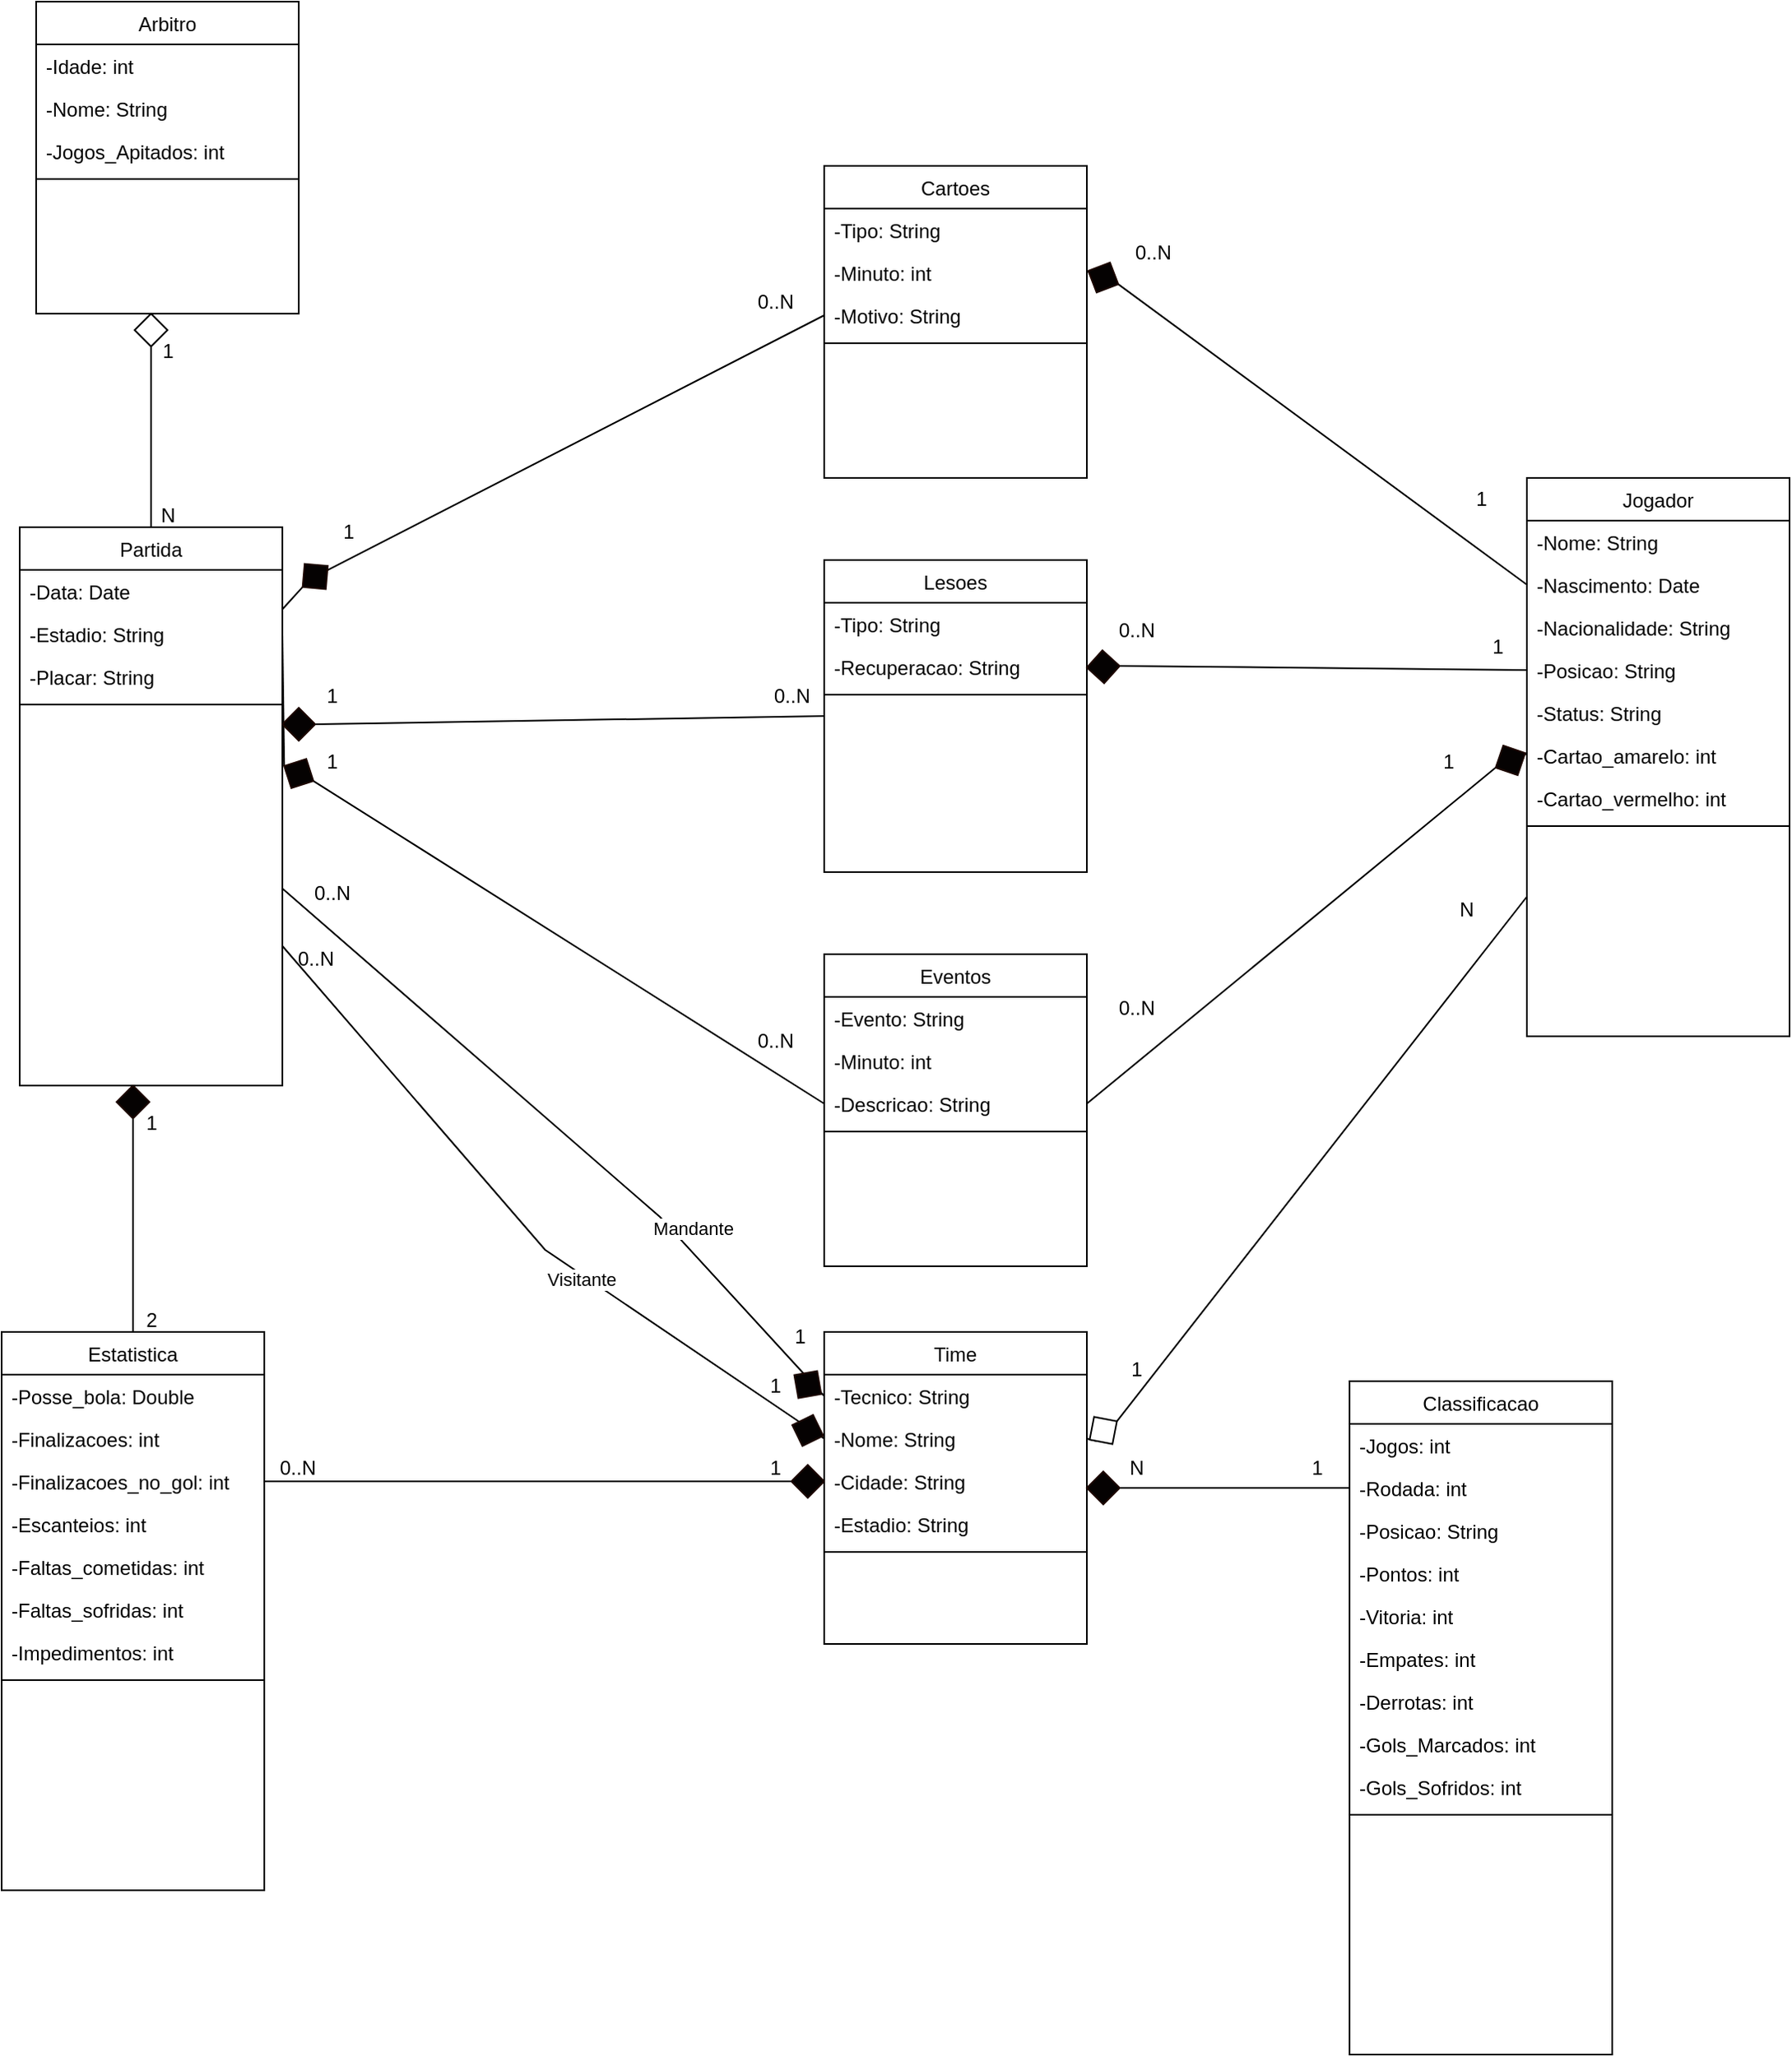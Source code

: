 <mxfile version="24.8.3">
  <diagram id="C5RBs43oDa-KdzZeNtuy" name="Page-1">
    <mxGraphModel dx="1927" dy="555" grid="1" gridSize="10" guides="1" tooltips="1" connect="1" arrows="1" fold="1" page="1" pageScale="1" pageWidth="827" pageHeight="1169" math="0" shadow="0">
      <root>
        <mxCell id="WIyWlLk6GJQsqaUBKTNV-0" />
        <mxCell id="WIyWlLk6GJQsqaUBKTNV-1" parent="WIyWlLk6GJQsqaUBKTNV-0" />
        <mxCell id="zkfFHV4jXpPFQw0GAbJ--17" value="Jogador" style="swimlane;fontStyle=0;align=center;verticalAlign=top;childLayout=stackLayout;horizontal=1;startSize=26;horizontalStack=0;resizeParent=1;resizeLast=0;collapsible=1;marginBottom=0;rounded=0;shadow=0;strokeWidth=1;" parent="WIyWlLk6GJQsqaUBKTNV-1" vertex="1">
          <mxGeometry x="508" y="390" width="160" height="340" as="geometry">
            <mxRectangle x="550" y="140" width="160" height="26" as="alternateBounds" />
          </mxGeometry>
        </mxCell>
        <mxCell id="zkfFHV4jXpPFQw0GAbJ--18" value="-Nome: String" style="text;align=left;verticalAlign=top;spacingLeft=4;spacingRight=4;overflow=hidden;rotatable=0;points=[[0,0.5],[1,0.5]];portConstraint=eastwest;" parent="zkfFHV4jXpPFQw0GAbJ--17" vertex="1">
          <mxGeometry y="26" width="160" height="26" as="geometry" />
        </mxCell>
        <mxCell id="zkfFHV4jXpPFQw0GAbJ--19" value="-Nascimento: Date" style="text;align=left;verticalAlign=top;spacingLeft=4;spacingRight=4;overflow=hidden;rotatable=0;points=[[0,0.5],[1,0.5]];portConstraint=eastwest;rounded=0;shadow=0;html=0;" parent="zkfFHV4jXpPFQw0GAbJ--17" vertex="1">
          <mxGeometry y="52" width="160" height="26" as="geometry" />
        </mxCell>
        <mxCell id="zkfFHV4jXpPFQw0GAbJ--21" value="-Nacionalidade: String" style="text;align=left;verticalAlign=top;spacingLeft=4;spacingRight=4;overflow=hidden;rotatable=0;points=[[0,0.5],[1,0.5]];portConstraint=eastwest;rounded=0;shadow=0;html=0;" parent="zkfFHV4jXpPFQw0GAbJ--17" vertex="1">
          <mxGeometry y="78" width="160" height="26" as="geometry" />
        </mxCell>
        <mxCell id="zkfFHV4jXpPFQw0GAbJ--22" value="-Posicao: String" style="text;align=left;verticalAlign=top;spacingLeft=4;spacingRight=4;overflow=hidden;rotatable=0;points=[[0,0.5],[1,0.5]];portConstraint=eastwest;rounded=0;shadow=0;html=0;" parent="zkfFHV4jXpPFQw0GAbJ--17" vertex="1">
          <mxGeometry y="104" width="160" height="26" as="geometry" />
        </mxCell>
        <mxCell id="yAt3zbuzI6kQ47jg97IT-20" value="-Status: String" style="text;align=left;verticalAlign=top;spacingLeft=4;spacingRight=4;overflow=hidden;rotatable=0;points=[[0,0.5],[1,0.5]];portConstraint=eastwest;rounded=0;shadow=0;html=0;" vertex="1" parent="zkfFHV4jXpPFQw0GAbJ--17">
          <mxGeometry y="130" width="160" height="26" as="geometry" />
        </mxCell>
        <mxCell id="yAt3zbuzI6kQ47jg97IT-21" value="-Cartao_amarelo: int" style="text;align=left;verticalAlign=top;spacingLeft=4;spacingRight=4;overflow=hidden;rotatable=0;points=[[0,0.5],[1,0.5]];portConstraint=eastwest;rounded=0;shadow=0;html=0;" vertex="1" parent="zkfFHV4jXpPFQw0GAbJ--17">
          <mxGeometry y="156" width="160" height="26" as="geometry" />
        </mxCell>
        <mxCell id="yAt3zbuzI6kQ47jg97IT-22" value="-Cartao_vermelho: int" style="text;align=left;verticalAlign=top;spacingLeft=4;spacingRight=4;overflow=hidden;rotatable=0;points=[[0,0.5],[1,0.5]];portConstraint=eastwest;rounded=0;shadow=0;html=0;" vertex="1" parent="zkfFHV4jXpPFQw0GAbJ--17">
          <mxGeometry y="182" width="160" height="26" as="geometry" />
        </mxCell>
        <mxCell id="zkfFHV4jXpPFQw0GAbJ--23" value="" style="line;html=1;strokeWidth=1;align=left;verticalAlign=middle;spacingTop=-1;spacingLeft=3;spacingRight=3;rotatable=0;labelPosition=right;points=[];portConstraint=eastwest;" parent="zkfFHV4jXpPFQw0GAbJ--17" vertex="1">
          <mxGeometry y="208" width="160" height="8" as="geometry" />
        </mxCell>
        <mxCell id="yAt3zbuzI6kQ47jg97IT-9" value="Time" style="swimlane;fontStyle=0;align=center;verticalAlign=top;childLayout=stackLayout;horizontal=1;startSize=26;horizontalStack=0;resizeParent=1;resizeLast=0;collapsible=1;marginBottom=0;rounded=0;shadow=0;strokeWidth=1;" vertex="1" parent="WIyWlLk6GJQsqaUBKTNV-1">
          <mxGeometry x="80" y="910" width="160" height="190" as="geometry">
            <mxRectangle x="550" y="140" width="160" height="26" as="alternateBounds" />
          </mxGeometry>
        </mxCell>
        <mxCell id="yAt3zbuzI6kQ47jg97IT-10" value="-Tecnico: String" style="text;align=left;verticalAlign=top;spacingLeft=4;spacingRight=4;overflow=hidden;rotatable=0;points=[[0,0.5],[1,0.5]];portConstraint=eastwest;" vertex="1" parent="yAt3zbuzI6kQ47jg97IT-9">
          <mxGeometry y="26" width="160" height="26" as="geometry" />
        </mxCell>
        <mxCell id="yAt3zbuzI6kQ47jg97IT-19" value="-Nome: String" style="text;align=left;verticalAlign=top;spacingLeft=4;spacingRight=4;overflow=hidden;rotatable=0;points=[[0,0.5],[1,0.5]];portConstraint=eastwest;rounded=0;shadow=0;html=0;" vertex="1" parent="yAt3zbuzI6kQ47jg97IT-9">
          <mxGeometry y="52" width="160" height="26" as="geometry" />
        </mxCell>
        <mxCell id="yAt3zbuzI6kQ47jg97IT-12" value="-Cidade: String" style="text;align=left;verticalAlign=top;spacingLeft=4;spacingRight=4;overflow=hidden;rotatable=0;points=[[0,0.5],[1,0.5]];portConstraint=eastwest;rounded=0;shadow=0;html=0;" vertex="1" parent="yAt3zbuzI6kQ47jg97IT-9">
          <mxGeometry y="78" width="160" height="26" as="geometry" />
        </mxCell>
        <mxCell id="yAt3zbuzI6kQ47jg97IT-13" value="-Estadio: String" style="text;align=left;verticalAlign=top;spacingLeft=4;spacingRight=4;overflow=hidden;rotatable=0;points=[[0,0.5],[1,0.5]];portConstraint=eastwest;rounded=0;shadow=0;html=0;" vertex="1" parent="yAt3zbuzI6kQ47jg97IT-9">
          <mxGeometry y="104" width="160" height="26" as="geometry" />
        </mxCell>
        <mxCell id="yAt3zbuzI6kQ47jg97IT-15" value="" style="line;html=1;strokeWidth=1;align=left;verticalAlign=middle;spacingTop=-1;spacingLeft=3;spacingRight=3;rotatable=0;labelPosition=right;points=[];portConstraint=eastwest;" vertex="1" parent="yAt3zbuzI6kQ47jg97IT-9">
          <mxGeometry y="130" width="160" height="8" as="geometry" />
        </mxCell>
        <mxCell id="yAt3zbuzI6kQ47jg97IT-23" value="Arbitro" style="swimlane;fontStyle=0;align=center;verticalAlign=top;childLayout=stackLayout;horizontal=1;startSize=26;horizontalStack=0;resizeParent=1;resizeLast=0;collapsible=1;marginBottom=0;rounded=0;shadow=0;strokeWidth=1;" vertex="1" parent="WIyWlLk6GJQsqaUBKTNV-1">
          <mxGeometry x="-400" y="100" width="160" height="190" as="geometry">
            <mxRectangle x="550" y="140" width="160" height="26" as="alternateBounds" />
          </mxGeometry>
        </mxCell>
        <mxCell id="yAt3zbuzI6kQ47jg97IT-24" value="-Idade: int" style="text;align=left;verticalAlign=top;spacingLeft=4;spacingRight=4;overflow=hidden;rotatable=0;points=[[0,0.5],[1,0.5]];portConstraint=eastwest;" vertex="1" parent="yAt3zbuzI6kQ47jg97IT-23">
          <mxGeometry y="26" width="160" height="26" as="geometry" />
        </mxCell>
        <mxCell id="yAt3zbuzI6kQ47jg97IT-25" value="-Nome: String" style="text;align=left;verticalAlign=top;spacingLeft=4;spacingRight=4;overflow=hidden;rotatable=0;points=[[0,0.5],[1,0.5]];portConstraint=eastwest;rounded=0;shadow=0;html=0;" vertex="1" parent="yAt3zbuzI6kQ47jg97IT-23">
          <mxGeometry y="52" width="160" height="26" as="geometry" />
        </mxCell>
        <mxCell id="yAt3zbuzI6kQ47jg97IT-26" value="-Jogos_Apitados: int" style="text;align=left;verticalAlign=top;spacingLeft=4;spacingRight=4;overflow=hidden;rotatable=0;points=[[0,0.5],[1,0.5]];portConstraint=eastwest;rounded=0;shadow=0;html=0;" vertex="1" parent="yAt3zbuzI6kQ47jg97IT-23">
          <mxGeometry y="78" width="160" height="26" as="geometry" />
        </mxCell>
        <mxCell id="yAt3zbuzI6kQ47jg97IT-29" value="" style="line;html=1;strokeWidth=1;align=left;verticalAlign=middle;spacingTop=-1;spacingLeft=3;spacingRight=3;rotatable=0;labelPosition=right;points=[];portConstraint=eastwest;" vertex="1" parent="yAt3zbuzI6kQ47jg97IT-23">
          <mxGeometry y="104" width="160" height="8" as="geometry" />
        </mxCell>
        <mxCell id="yAt3zbuzI6kQ47jg97IT-30" value="Lesoes" style="swimlane;fontStyle=0;align=center;verticalAlign=top;childLayout=stackLayout;horizontal=1;startSize=26;horizontalStack=0;resizeParent=1;resizeLast=0;collapsible=1;marginBottom=0;rounded=0;shadow=0;strokeWidth=1;" vertex="1" parent="WIyWlLk6GJQsqaUBKTNV-1">
          <mxGeometry x="80" y="440" width="160" height="190" as="geometry">
            <mxRectangle x="550" y="140" width="160" height="26" as="alternateBounds" />
          </mxGeometry>
        </mxCell>
        <mxCell id="yAt3zbuzI6kQ47jg97IT-32" value="-Tipo: String" style="text;align=left;verticalAlign=top;spacingLeft=4;spacingRight=4;overflow=hidden;rotatable=0;points=[[0,0.5],[1,0.5]];portConstraint=eastwest;rounded=0;shadow=0;html=0;" vertex="1" parent="yAt3zbuzI6kQ47jg97IT-30">
          <mxGeometry y="26" width="160" height="26" as="geometry" />
        </mxCell>
        <mxCell id="yAt3zbuzI6kQ47jg97IT-33" value="-Recuperacao: String" style="text;align=left;verticalAlign=top;spacingLeft=4;spacingRight=4;overflow=hidden;rotatable=0;points=[[0,0.5],[1,0.5]];portConstraint=eastwest;rounded=0;shadow=0;html=0;" vertex="1" parent="yAt3zbuzI6kQ47jg97IT-30">
          <mxGeometry y="52" width="160" height="26" as="geometry" />
        </mxCell>
        <mxCell id="yAt3zbuzI6kQ47jg97IT-36" value="" style="line;html=1;strokeWidth=1;align=left;verticalAlign=middle;spacingTop=-1;spacingLeft=3;spacingRight=3;rotatable=0;labelPosition=right;points=[];portConstraint=eastwest;" vertex="1" parent="yAt3zbuzI6kQ47jg97IT-30">
          <mxGeometry y="78" width="160" height="8" as="geometry" />
        </mxCell>
        <mxCell id="yAt3zbuzI6kQ47jg97IT-43" value="Cartoes" style="swimlane;fontStyle=0;align=center;verticalAlign=top;childLayout=stackLayout;horizontal=1;startSize=26;horizontalStack=0;resizeParent=1;resizeLast=0;collapsible=1;marginBottom=0;rounded=0;shadow=0;strokeWidth=1;" vertex="1" parent="WIyWlLk6GJQsqaUBKTNV-1">
          <mxGeometry x="80" y="200" width="160" height="190" as="geometry">
            <mxRectangle x="550" y="140" width="160" height="26" as="alternateBounds" />
          </mxGeometry>
        </mxCell>
        <mxCell id="yAt3zbuzI6kQ47jg97IT-46" value="-Tipo: String" style="text;align=left;verticalAlign=top;spacingLeft=4;spacingRight=4;overflow=hidden;rotatable=0;points=[[0,0.5],[1,0.5]];portConstraint=eastwest;rounded=0;shadow=0;html=0;" vertex="1" parent="yAt3zbuzI6kQ47jg97IT-43">
          <mxGeometry y="26" width="160" height="26" as="geometry" />
        </mxCell>
        <mxCell id="yAt3zbuzI6kQ47jg97IT-47" value="-Minuto: int" style="text;align=left;verticalAlign=top;spacingLeft=4;spacingRight=4;overflow=hidden;rotatable=0;points=[[0,0.5],[1,0.5]];portConstraint=eastwest;rounded=0;shadow=0;html=0;" vertex="1" parent="yAt3zbuzI6kQ47jg97IT-43">
          <mxGeometry y="52" width="160" height="26" as="geometry" />
        </mxCell>
        <mxCell id="yAt3zbuzI6kQ47jg97IT-48" value="-Motivo: String" style="text;align=left;verticalAlign=top;spacingLeft=4;spacingRight=4;overflow=hidden;rotatable=0;points=[[0,0.5],[1,0.5]];portConstraint=eastwest;rounded=0;shadow=0;html=0;" vertex="1" parent="yAt3zbuzI6kQ47jg97IT-43">
          <mxGeometry y="78" width="160" height="26" as="geometry" />
        </mxCell>
        <mxCell id="yAt3zbuzI6kQ47jg97IT-49" value="" style="line;html=1;strokeWidth=1;align=left;verticalAlign=middle;spacingTop=-1;spacingLeft=3;spacingRight=3;rotatable=0;labelPosition=right;points=[];portConstraint=eastwest;" vertex="1" parent="yAt3zbuzI6kQ47jg97IT-43">
          <mxGeometry y="104" width="160" height="8" as="geometry" />
        </mxCell>
        <mxCell id="yAt3zbuzI6kQ47jg97IT-70" value="Estatistica" style="swimlane;fontStyle=0;align=center;verticalAlign=top;childLayout=stackLayout;horizontal=1;startSize=26;horizontalStack=0;resizeParent=1;resizeLast=0;collapsible=1;marginBottom=0;rounded=0;shadow=0;strokeWidth=1;" vertex="1" parent="WIyWlLk6GJQsqaUBKTNV-1">
          <mxGeometry x="-421" y="910" width="160" height="340" as="geometry">
            <mxRectangle x="550" y="140" width="160" height="26" as="alternateBounds" />
          </mxGeometry>
        </mxCell>
        <mxCell id="yAt3zbuzI6kQ47jg97IT-73" value="-Posse_bola: Double" style="text;align=left;verticalAlign=top;spacingLeft=4;spacingRight=4;overflow=hidden;rotatable=0;points=[[0,0.5],[1,0.5]];portConstraint=eastwest;rounded=0;shadow=0;html=0;" vertex="1" parent="yAt3zbuzI6kQ47jg97IT-70">
          <mxGeometry y="26" width="160" height="26" as="geometry" />
        </mxCell>
        <mxCell id="yAt3zbuzI6kQ47jg97IT-74" value="-Finalizacoes: int" style="text;align=left;verticalAlign=top;spacingLeft=4;spacingRight=4;overflow=hidden;rotatable=0;points=[[0,0.5],[1,0.5]];portConstraint=eastwest;rounded=0;shadow=0;html=0;" vertex="1" parent="yAt3zbuzI6kQ47jg97IT-70">
          <mxGeometry y="52" width="160" height="26" as="geometry" />
        </mxCell>
        <mxCell id="yAt3zbuzI6kQ47jg97IT-75" value="-Finalizacoes_no_gol: int" style="text;align=left;verticalAlign=top;spacingLeft=4;spacingRight=4;overflow=hidden;rotatable=0;points=[[0,0.5],[1,0.5]];portConstraint=eastwest;rounded=0;shadow=0;html=0;" vertex="1" parent="yAt3zbuzI6kQ47jg97IT-70">
          <mxGeometry y="78" width="160" height="26" as="geometry" />
        </mxCell>
        <mxCell id="yAt3zbuzI6kQ47jg97IT-76" value="-Escanteios: int" style="text;align=left;verticalAlign=top;spacingLeft=4;spacingRight=4;overflow=hidden;rotatable=0;points=[[0,0.5],[1,0.5]];portConstraint=eastwest;rounded=0;shadow=0;html=0;" vertex="1" parent="yAt3zbuzI6kQ47jg97IT-70">
          <mxGeometry y="104" width="160" height="26" as="geometry" />
        </mxCell>
        <mxCell id="yAt3zbuzI6kQ47jg97IT-77" value="-Faltas_cometidas: int" style="text;align=left;verticalAlign=top;spacingLeft=4;spacingRight=4;overflow=hidden;rotatable=0;points=[[0,0.5],[1,0.5]];portConstraint=eastwest;rounded=0;shadow=0;html=0;" vertex="1" parent="yAt3zbuzI6kQ47jg97IT-70">
          <mxGeometry y="130" width="160" height="26" as="geometry" />
        </mxCell>
        <mxCell id="yAt3zbuzI6kQ47jg97IT-78" value="-Faltas_sofridas: int" style="text;align=left;verticalAlign=top;spacingLeft=4;spacingRight=4;overflow=hidden;rotatable=0;points=[[0,0.5],[1,0.5]];portConstraint=eastwest;rounded=0;shadow=0;html=0;" vertex="1" parent="yAt3zbuzI6kQ47jg97IT-70">
          <mxGeometry y="156" width="160" height="26" as="geometry" />
        </mxCell>
        <mxCell id="yAt3zbuzI6kQ47jg97IT-80" value="-Impedimentos: int" style="text;align=left;verticalAlign=top;spacingLeft=4;spacingRight=4;overflow=hidden;rotatable=0;points=[[0,0.5],[1,0.5]];portConstraint=eastwest;rounded=0;shadow=0;html=0;" vertex="1" parent="yAt3zbuzI6kQ47jg97IT-70">
          <mxGeometry y="182" width="160" height="26" as="geometry" />
        </mxCell>
        <mxCell id="yAt3zbuzI6kQ47jg97IT-79" value="" style="line;html=1;strokeWidth=1;align=left;verticalAlign=middle;spacingTop=-1;spacingLeft=3;spacingRight=3;rotatable=0;labelPosition=right;points=[];portConstraint=eastwest;" vertex="1" parent="yAt3zbuzI6kQ47jg97IT-70">
          <mxGeometry y="208" width="160" height="8" as="geometry" />
        </mxCell>
        <mxCell id="yAt3zbuzI6kQ47jg97IT-81" value="Eventos" style="swimlane;fontStyle=0;align=center;verticalAlign=top;childLayout=stackLayout;horizontal=1;startSize=26;horizontalStack=0;resizeParent=1;resizeLast=0;collapsible=1;marginBottom=0;rounded=0;shadow=0;strokeWidth=1;" vertex="1" parent="WIyWlLk6GJQsqaUBKTNV-1">
          <mxGeometry x="80" y="680" width="160" height="190" as="geometry">
            <mxRectangle x="550" y="140" width="160" height="26" as="alternateBounds" />
          </mxGeometry>
        </mxCell>
        <mxCell id="yAt3zbuzI6kQ47jg97IT-84" value="-Evento: String" style="text;align=left;verticalAlign=top;spacingLeft=4;spacingRight=4;overflow=hidden;rotatable=0;points=[[0,0.5],[1,0.5]];portConstraint=eastwest;rounded=0;shadow=0;html=0;" vertex="1" parent="yAt3zbuzI6kQ47jg97IT-81">
          <mxGeometry y="26" width="160" height="26" as="geometry" />
        </mxCell>
        <mxCell id="yAt3zbuzI6kQ47jg97IT-85" value="-Minuto: int" style="text;align=left;verticalAlign=top;spacingLeft=4;spacingRight=4;overflow=hidden;rotatable=0;points=[[0,0.5],[1,0.5]];portConstraint=eastwest;rounded=0;shadow=0;html=0;" vertex="1" parent="yAt3zbuzI6kQ47jg97IT-81">
          <mxGeometry y="52" width="160" height="26" as="geometry" />
        </mxCell>
        <mxCell id="yAt3zbuzI6kQ47jg97IT-86" value="-Descricao: String" style="text;align=left;verticalAlign=top;spacingLeft=4;spacingRight=4;overflow=hidden;rotatable=0;points=[[0,0.5],[1,0.5]];portConstraint=eastwest;rounded=0;shadow=0;html=0;" vertex="1" parent="yAt3zbuzI6kQ47jg97IT-81">
          <mxGeometry y="78" width="160" height="26" as="geometry" />
        </mxCell>
        <mxCell id="yAt3zbuzI6kQ47jg97IT-87" value="" style="line;html=1;strokeWidth=1;align=left;verticalAlign=middle;spacingTop=-1;spacingLeft=3;spacingRight=3;rotatable=0;labelPosition=right;points=[];portConstraint=eastwest;" vertex="1" parent="yAt3zbuzI6kQ47jg97IT-81">
          <mxGeometry y="104" width="160" height="8" as="geometry" />
        </mxCell>
        <mxCell id="yAt3zbuzI6kQ47jg97IT-98" value="Partida" style="swimlane;fontStyle=0;align=center;verticalAlign=top;childLayout=stackLayout;horizontal=1;startSize=26;horizontalStack=0;resizeParent=1;resizeLast=0;collapsible=1;marginBottom=0;rounded=0;shadow=0;strokeWidth=1;" vertex="1" parent="WIyWlLk6GJQsqaUBKTNV-1">
          <mxGeometry x="-410" y="420" width="160" height="340" as="geometry">
            <mxRectangle x="550" y="140" width="160" height="26" as="alternateBounds" />
          </mxGeometry>
        </mxCell>
        <mxCell id="yAt3zbuzI6kQ47jg97IT-101" value="-Data: Date" style="text;align=left;verticalAlign=top;spacingLeft=4;spacingRight=4;overflow=hidden;rotatable=0;points=[[0,0.5],[1,0.5]];portConstraint=eastwest;rounded=0;shadow=0;html=0;" vertex="1" parent="yAt3zbuzI6kQ47jg97IT-98">
          <mxGeometry y="26" width="160" height="26" as="geometry" />
        </mxCell>
        <mxCell id="yAt3zbuzI6kQ47jg97IT-102" value="-Estadio: String" style="text;align=left;verticalAlign=top;spacingLeft=4;spacingRight=4;overflow=hidden;rotatable=0;points=[[0,0.5],[1,0.5]];portConstraint=eastwest;rounded=0;shadow=0;html=0;" vertex="1" parent="yAt3zbuzI6kQ47jg97IT-98">
          <mxGeometry y="52" width="160" height="26" as="geometry" />
        </mxCell>
        <mxCell id="yAt3zbuzI6kQ47jg97IT-103" value="-Placar: String" style="text;align=left;verticalAlign=top;spacingLeft=4;spacingRight=4;overflow=hidden;rotatable=0;points=[[0,0.5],[1,0.5]];portConstraint=eastwest;rounded=0;shadow=0;html=0;" vertex="1" parent="yAt3zbuzI6kQ47jg97IT-98">
          <mxGeometry y="78" width="160" height="26" as="geometry" />
        </mxCell>
        <mxCell id="yAt3zbuzI6kQ47jg97IT-107" value="" style="line;html=1;strokeWidth=1;align=left;verticalAlign=middle;spacingTop=-1;spacingLeft=3;spacingRight=3;rotatable=0;labelPosition=right;points=[];portConstraint=eastwest;" vertex="1" parent="yAt3zbuzI6kQ47jg97IT-98">
          <mxGeometry y="104" width="160" height="8" as="geometry" />
        </mxCell>
        <mxCell id="yAt3zbuzI6kQ47jg97IT-108" value="Classificacao" style="swimlane;fontStyle=0;align=center;verticalAlign=top;childLayout=stackLayout;horizontal=1;startSize=26;horizontalStack=0;resizeParent=1;resizeLast=0;collapsible=1;marginBottom=0;rounded=0;shadow=0;strokeWidth=1;" vertex="1" parent="WIyWlLk6GJQsqaUBKTNV-1">
          <mxGeometry x="400" y="940" width="160" height="410" as="geometry">
            <mxRectangle x="550" y="140" width="160" height="26" as="alternateBounds" />
          </mxGeometry>
        </mxCell>
        <mxCell id="yAt3zbuzI6kQ47jg97IT-110" value="-Jogos: int" style="text;align=left;verticalAlign=top;spacingLeft=4;spacingRight=4;overflow=hidden;rotatable=0;points=[[0,0.5],[1,0.5]];portConstraint=eastwest;rounded=0;shadow=0;html=0;" vertex="1" parent="yAt3zbuzI6kQ47jg97IT-108">
          <mxGeometry y="26" width="160" height="26" as="geometry" />
        </mxCell>
        <mxCell id="yAt3zbuzI6kQ47jg97IT-111" value="-Rodada: int" style="text;align=left;verticalAlign=top;spacingLeft=4;spacingRight=4;overflow=hidden;rotatable=0;points=[[0,0.5],[1,0.5]];portConstraint=eastwest;rounded=0;shadow=0;html=0;" vertex="1" parent="yAt3zbuzI6kQ47jg97IT-108">
          <mxGeometry y="52" width="160" height="26" as="geometry" />
        </mxCell>
        <mxCell id="yAt3zbuzI6kQ47jg97IT-112" value="-Posicao: String" style="text;align=left;verticalAlign=top;spacingLeft=4;spacingRight=4;overflow=hidden;rotatable=0;points=[[0,0.5],[1,0.5]];portConstraint=eastwest;rounded=0;shadow=0;html=0;" vertex="1" parent="yAt3zbuzI6kQ47jg97IT-108">
          <mxGeometry y="78" width="160" height="26" as="geometry" />
        </mxCell>
        <mxCell id="yAt3zbuzI6kQ47jg97IT-113" value="-Pontos: int" style="text;align=left;verticalAlign=top;spacingLeft=4;spacingRight=4;overflow=hidden;rotatable=0;points=[[0,0.5],[1,0.5]];portConstraint=eastwest;rounded=0;shadow=0;html=0;" vertex="1" parent="yAt3zbuzI6kQ47jg97IT-108">
          <mxGeometry y="104" width="160" height="26" as="geometry" />
        </mxCell>
        <mxCell id="yAt3zbuzI6kQ47jg97IT-114" value="-Vitoria: int" style="text;align=left;verticalAlign=top;spacingLeft=4;spacingRight=4;overflow=hidden;rotatable=0;points=[[0,0.5],[1,0.5]];portConstraint=eastwest;rounded=0;shadow=0;html=0;" vertex="1" parent="yAt3zbuzI6kQ47jg97IT-108">
          <mxGeometry y="130" width="160" height="26" as="geometry" />
        </mxCell>
        <mxCell id="yAt3zbuzI6kQ47jg97IT-115" value="-Empates: int" style="text;align=left;verticalAlign=top;spacingLeft=4;spacingRight=4;overflow=hidden;rotatable=0;points=[[0,0.5],[1,0.5]];portConstraint=eastwest;rounded=0;shadow=0;html=0;" vertex="1" parent="yAt3zbuzI6kQ47jg97IT-108">
          <mxGeometry y="156" width="160" height="26" as="geometry" />
        </mxCell>
        <mxCell id="yAt3zbuzI6kQ47jg97IT-116" value="-Derrotas: int" style="text;align=left;verticalAlign=top;spacingLeft=4;spacingRight=4;overflow=hidden;rotatable=0;points=[[0,0.5],[1,0.5]];portConstraint=eastwest;rounded=0;shadow=0;html=0;" vertex="1" parent="yAt3zbuzI6kQ47jg97IT-108">
          <mxGeometry y="182" width="160" height="26" as="geometry" />
        </mxCell>
        <mxCell id="yAt3zbuzI6kQ47jg97IT-117" value="-Gols_Marcados: int" style="text;align=left;verticalAlign=top;spacingLeft=4;spacingRight=4;overflow=hidden;rotatable=0;points=[[0,0.5],[1,0.5]];portConstraint=eastwest;rounded=0;shadow=0;html=0;" vertex="1" parent="yAt3zbuzI6kQ47jg97IT-108">
          <mxGeometry y="208" width="160" height="26" as="geometry" />
        </mxCell>
        <mxCell id="yAt3zbuzI6kQ47jg97IT-119" value="-Gols_Sofridos: int" style="text;align=left;verticalAlign=top;spacingLeft=4;spacingRight=4;overflow=hidden;rotatable=0;points=[[0,0.5],[1,0.5]];portConstraint=eastwest;rounded=0;shadow=0;html=0;" vertex="1" parent="yAt3zbuzI6kQ47jg97IT-108">
          <mxGeometry y="234" width="160" height="26" as="geometry" />
        </mxCell>
        <mxCell id="yAt3zbuzI6kQ47jg97IT-118" value="" style="line;html=1;strokeWidth=1;align=left;verticalAlign=middle;spacingTop=-1;spacingLeft=3;spacingRight=3;rotatable=0;labelPosition=right;points=[];portConstraint=eastwest;" vertex="1" parent="yAt3zbuzI6kQ47jg97IT-108">
          <mxGeometry y="260" width="160" height="8" as="geometry" />
        </mxCell>
        <mxCell id="yAt3zbuzI6kQ47jg97IT-125" value="" style="endArrow=none;html=1;rounded=0;exitX=0.5;exitY=0;exitDx=0;exitDy=0;entryX=0.5;entryY=1;entryDx=0;entryDy=0;" edge="1" parent="WIyWlLk6GJQsqaUBKTNV-1" source="yAt3zbuzI6kQ47jg97IT-126" target="yAt3zbuzI6kQ47jg97IT-23">
          <mxGeometry width="50" height="50" relative="1" as="geometry">
            <mxPoint x="-130" y="310" as="sourcePoint" />
            <mxPoint x="-80" y="260" as="targetPoint" />
          </mxGeometry>
        </mxCell>
        <mxCell id="yAt3zbuzI6kQ47jg97IT-127" value="" style="endArrow=none;html=1;rounded=0;exitX=0.5;exitY=0;exitDx=0;exitDy=0;entryX=0.5;entryY=1;entryDx=0;entryDy=0;" edge="1" parent="WIyWlLk6GJQsqaUBKTNV-1" source="yAt3zbuzI6kQ47jg97IT-98" target="yAt3zbuzI6kQ47jg97IT-126">
          <mxGeometry width="50" height="50" relative="1" as="geometry">
            <mxPoint x="-330" y="420" as="sourcePoint" />
            <mxPoint x="-330" y="290" as="targetPoint" />
          </mxGeometry>
        </mxCell>
        <mxCell id="yAt3zbuzI6kQ47jg97IT-126" value="" style="rhombus;whiteSpace=wrap;html=1;" vertex="1" parent="WIyWlLk6GJQsqaUBKTNV-1">
          <mxGeometry x="-340" y="290" width="20" height="20" as="geometry" />
        </mxCell>
        <mxCell id="yAt3zbuzI6kQ47jg97IT-128" value="" style="endArrow=none;html=1;rounded=0;exitX=0.5;exitY=0;exitDx=0;exitDy=0;entryX=0.5;entryY=1;entryDx=0;entryDy=0;" edge="1" parent="WIyWlLk6GJQsqaUBKTNV-1" source="yAt3zbuzI6kQ47jg97IT-129" target="yAt3zbuzI6kQ47jg97IT-98">
          <mxGeometry width="50" height="50" relative="1" as="geometry">
            <mxPoint x="-240" y="780" as="sourcePoint" />
            <mxPoint x="-190" y="730" as="targetPoint" />
          </mxGeometry>
        </mxCell>
        <mxCell id="yAt3zbuzI6kQ47jg97IT-130" value="" style="endArrow=none;html=1;rounded=0;exitX=0.5;exitY=0;exitDx=0;exitDy=0;entryX=0.5;entryY=1;entryDx=0;entryDy=0;" edge="1" parent="WIyWlLk6GJQsqaUBKTNV-1" source="yAt3zbuzI6kQ47jg97IT-70" target="yAt3zbuzI6kQ47jg97IT-129">
          <mxGeometry width="50" height="50" relative="1" as="geometry">
            <mxPoint x="-333" y="910" as="sourcePoint" />
            <mxPoint x="-330" y="760" as="targetPoint" />
          </mxGeometry>
        </mxCell>
        <mxCell id="yAt3zbuzI6kQ47jg97IT-129" value="" style="rhombus;whiteSpace=wrap;html=1;fillColor=#050202;fontColor=#000000;strokeColor=#1C0700;" vertex="1" parent="WIyWlLk6GJQsqaUBKTNV-1">
          <mxGeometry x="-351" y="760" width="20" height="20" as="geometry" />
        </mxCell>
        <mxCell id="yAt3zbuzI6kQ47jg97IT-131" value="" style="endArrow=none;html=1;rounded=0;entryX=0;entryY=0.5;entryDx=0;entryDy=0;exitX=1;exitY=0.5;exitDx=0;exitDy=0;" edge="1" parent="WIyWlLk6GJQsqaUBKTNV-1" source="yAt3zbuzI6kQ47jg97IT-132" target="yAt3zbuzI6kQ47jg97IT-12">
          <mxGeometry width="50" height="50" relative="1" as="geometry">
            <mxPoint x="-250" y="1010" as="sourcePoint" />
            <mxPoint x="-200" y="960" as="targetPoint" />
          </mxGeometry>
        </mxCell>
        <mxCell id="yAt3zbuzI6kQ47jg97IT-133" value="" style="endArrow=none;html=1;rounded=0;entryX=0;entryY=0.5;entryDx=0;entryDy=0;exitX=1;exitY=0.5;exitDx=0;exitDy=0;" edge="1" parent="WIyWlLk6GJQsqaUBKTNV-1" source="yAt3zbuzI6kQ47jg97IT-75" target="yAt3zbuzI6kQ47jg97IT-132">
          <mxGeometry width="50" height="50" relative="1" as="geometry">
            <mxPoint x="-253" y="1001" as="sourcePoint" />
            <mxPoint x="20" y="1001" as="targetPoint" />
          </mxGeometry>
        </mxCell>
        <mxCell id="yAt3zbuzI6kQ47jg97IT-132" value="" style="rhombus;whiteSpace=wrap;html=1;fillColor=#050202;fontColor=#000000;strokeColor=#1C0700;" vertex="1" parent="WIyWlLk6GJQsqaUBKTNV-1">
          <mxGeometry x="60" y="991" width="20" height="20" as="geometry" />
        </mxCell>
        <mxCell id="yAt3zbuzI6kQ47jg97IT-134" value="" style="endArrow=none;html=1;rounded=0;entryX=0;entryY=0.5;entryDx=0;entryDy=0;exitX=1;exitY=0.75;exitDx=0;exitDy=0;" edge="1" parent="WIyWlLk6GJQsqaUBKTNV-1" source="yAt3zbuzI6kQ47jg97IT-98" target="yAt3zbuzI6kQ47jg97IT-19">
          <mxGeometry width="50" height="50" relative="1" as="geometry">
            <mxPoint x="-250" y="560" as="sourcePoint" />
            <mxPoint x="240" y="740" as="targetPoint" />
            <Array as="points">
              <mxPoint x="-90" y="860" />
            </Array>
          </mxGeometry>
        </mxCell>
        <mxCell id="yAt3zbuzI6kQ47jg97IT-139" value="Visitante" style="edgeLabel;html=1;align=center;verticalAlign=middle;resizable=0;points=[];" vertex="1" connectable="0" parent="yAt3zbuzI6kQ47jg97IT-134">
          <mxGeometry x="0.211" y="-3" relative="1" as="geometry">
            <mxPoint as="offset" />
          </mxGeometry>
        </mxCell>
        <mxCell id="yAt3zbuzI6kQ47jg97IT-135" value="" style="endArrow=none;html=1;rounded=0;entryX=0;entryY=0.5;entryDx=0;entryDy=0;" edge="1" parent="WIyWlLk6GJQsqaUBKTNV-1" target="yAt3zbuzI6kQ47jg97IT-10">
          <mxGeometry width="50" height="50" relative="1" as="geometry">
            <mxPoint x="-250" y="640" as="sourcePoint" />
            <mxPoint x="30" y="985" as="targetPoint" />
            <Array as="points">
              <mxPoint x="-20" y="840" />
            </Array>
          </mxGeometry>
        </mxCell>
        <mxCell id="yAt3zbuzI6kQ47jg97IT-138" value="Mandante" style="edgeLabel;html=1;align=center;verticalAlign=middle;resizable=0;points=[];" vertex="1" connectable="0" parent="yAt3zbuzI6kQ47jg97IT-135">
          <mxGeometry x="0.42" y="-1" relative="1" as="geometry">
            <mxPoint x="9" y="-6" as="offset" />
          </mxGeometry>
        </mxCell>
        <mxCell id="yAt3zbuzI6kQ47jg97IT-140" value="" style="rhombus;whiteSpace=wrap;html=1;fillColor=#050202;fontColor=#000000;strokeColor=#1C0700;rotation=35;" vertex="1" parent="WIyWlLk6GJQsqaUBKTNV-1">
          <mxGeometry x="60" y="932.07" width="20" height="20" as="geometry" />
        </mxCell>
        <mxCell id="yAt3zbuzI6kQ47jg97IT-149" value="" style="rhombus;whiteSpace=wrap;html=1;fillColor=#050202;fontColor=#000000;strokeColor=#1C0700;rotation=19;" vertex="1" parent="WIyWlLk6GJQsqaUBKTNV-1">
          <mxGeometry x="60" y="960" width="20" height="20" as="geometry" />
        </mxCell>
        <mxCell id="yAt3zbuzI6kQ47jg97IT-164" value="" style="endArrow=none;html=1;rounded=0;entryX=1;entryY=0.5;entryDx=0;entryDy=0;exitX=0;exitY=0.5;exitDx=0;exitDy=0;" edge="1" parent="WIyWlLk6GJQsqaUBKTNV-1" source="yAt3zbuzI6kQ47jg97IT-168" target="yAt3zbuzI6kQ47jg97IT-19">
          <mxGeometry width="50" height="50" relative="1" as="geometry">
            <mxPoint x="410" y="1100" as="sourcePoint" />
            <mxPoint x="460" y="1050" as="targetPoint" />
          </mxGeometry>
        </mxCell>
        <mxCell id="yAt3zbuzI6kQ47jg97IT-169" value="" style="endArrow=none;html=1;rounded=0;entryX=1;entryY=0.5;entryDx=0;entryDy=0;exitX=0;exitY=0.5;exitDx=0;exitDy=0;" edge="1" parent="WIyWlLk6GJQsqaUBKTNV-1" source="yAt3zbuzI6kQ47jg97IT-111" target="yAt3zbuzI6kQ47jg97IT-168">
          <mxGeometry width="50" height="50" relative="1" as="geometry">
            <mxPoint x="390" y="925" as="sourcePoint" />
            <mxPoint x="230" y="925" as="targetPoint" />
          </mxGeometry>
        </mxCell>
        <mxCell id="yAt3zbuzI6kQ47jg97IT-168" value="" style="rhombus;whiteSpace=wrap;html=1;fillColor=#050202;fontColor=#000000;strokeColor=#1C0700;" vertex="1" parent="WIyWlLk6GJQsqaUBKTNV-1">
          <mxGeometry x="240" y="995" width="20" height="20" as="geometry" />
        </mxCell>
        <mxCell id="yAt3zbuzI6kQ47jg97IT-170" value="" style="endArrow=none;html=1;rounded=0;exitX=1;exitY=0.5;exitDx=0;exitDy=0;entryX=0;entryY=0.5;entryDx=0;entryDy=0;" edge="1" parent="WIyWlLk6GJQsqaUBKTNV-1" source="yAt3zbuzI6kQ47jg97IT-171" target="yAt3zbuzI6kQ47jg97IT-86">
          <mxGeometry width="50" height="50" relative="1" as="geometry">
            <mxPoint y="500" as="sourcePoint" />
            <mxPoint x="50" y="450" as="targetPoint" />
          </mxGeometry>
        </mxCell>
        <mxCell id="yAt3zbuzI6kQ47jg97IT-172" value="" style="endArrow=none;html=1;rounded=0;exitX=1;exitY=0.5;exitDx=0;exitDy=0;entryX=0;entryY=0.5;entryDx=0;entryDy=0;" edge="1" parent="WIyWlLk6GJQsqaUBKTNV-1" source="yAt3zbuzI6kQ47jg97IT-102" target="yAt3zbuzI6kQ47jg97IT-171">
          <mxGeometry width="50" height="50" relative="1" as="geometry">
            <mxPoint x="-250" y="485" as="sourcePoint" />
            <mxPoint x="70" y="721" as="targetPoint" />
          </mxGeometry>
        </mxCell>
        <mxCell id="yAt3zbuzI6kQ47jg97IT-171" value="" style="rhombus;whiteSpace=wrap;html=1;fillColor=#050202;fontColor=#000000;strokeColor=#1C0700;rotation=27;" vertex="1" parent="WIyWlLk6GJQsqaUBKTNV-1">
          <mxGeometry x="-250" y="560" width="20" height="20" as="geometry" />
        </mxCell>
        <mxCell id="yAt3zbuzI6kQ47jg97IT-175" value="" style="endArrow=none;html=1;rounded=0;exitX=1;exitY=0.5;exitDx=0;exitDy=0;entryX=0;entryY=0.5;entryDx=0;entryDy=0;" edge="1" parent="WIyWlLk6GJQsqaUBKTNV-1" source="yAt3zbuzI6kQ47jg97IT-176" target="yAt3zbuzI6kQ47jg97IT-30">
          <mxGeometry width="50" height="50" relative="1" as="geometry">
            <mxPoint x="180" y="570" as="sourcePoint" />
            <mxPoint x="230" y="520" as="targetPoint" />
          </mxGeometry>
        </mxCell>
        <mxCell id="yAt3zbuzI6kQ47jg97IT-177" value="" style="endArrow=none;html=1;rounded=0;exitX=1;exitY=0.5;exitDx=0;exitDy=0;entryX=0;entryY=0.5;entryDx=0;entryDy=0;" edge="1" parent="WIyWlLk6GJQsqaUBKTNV-1" source="yAt3zbuzI6kQ47jg97IT-101" target="yAt3zbuzI6kQ47jg97IT-176">
          <mxGeometry width="50" height="50" relative="1" as="geometry">
            <mxPoint x="-250" y="459" as="sourcePoint" />
            <mxPoint x="70" y="465" as="targetPoint" />
          </mxGeometry>
        </mxCell>
        <mxCell id="yAt3zbuzI6kQ47jg97IT-176" value="" style="rhombus;whiteSpace=wrap;html=1;fillColor=#050202;fontColor=#000000;strokeColor=#1C0700;" vertex="1" parent="WIyWlLk6GJQsqaUBKTNV-1">
          <mxGeometry x="-250" y="530" width="20" height="20" as="geometry" />
        </mxCell>
        <mxCell id="yAt3zbuzI6kQ47jg97IT-185" value="" style="endArrow=none;html=1;rounded=0;entryX=0;entryY=0.5;entryDx=0;entryDy=0;" edge="1" parent="WIyWlLk6GJQsqaUBKTNV-1" source="yAt3zbuzI6kQ47jg97IT-186" target="yAt3zbuzI6kQ47jg97IT-48">
          <mxGeometry width="50" height="50" relative="1" as="geometry">
            <mxPoint x="-250" y="470" as="sourcePoint" />
            <mxPoint x="-80" y="260" as="targetPoint" />
          </mxGeometry>
        </mxCell>
        <mxCell id="yAt3zbuzI6kQ47jg97IT-187" value="" style="endArrow=none;html=1;rounded=0;entryX=0;entryY=0.5;entryDx=0;entryDy=0;" edge="1" parent="WIyWlLk6GJQsqaUBKTNV-1" target="yAt3zbuzI6kQ47jg97IT-186">
          <mxGeometry width="50" height="50" relative="1" as="geometry">
            <mxPoint x="-250" y="470" as="sourcePoint" />
            <mxPoint x="10" y="131" as="targetPoint" />
          </mxGeometry>
        </mxCell>
        <mxCell id="yAt3zbuzI6kQ47jg97IT-186" value="" style="rhombus;whiteSpace=wrap;html=1;fillColor=#050202;fontColor=#000000;strokeColor=#1C0700;rotation=320;" vertex="1" parent="WIyWlLk6GJQsqaUBKTNV-1">
          <mxGeometry x="-240" y="440" width="20" height="20" as="geometry" />
        </mxCell>
        <mxCell id="yAt3zbuzI6kQ47jg97IT-190" value="" style="endArrow=none;html=1;rounded=0;entryX=1;entryY=0.5;entryDx=0;entryDy=0;exitX=0;exitY=0.5;exitDx=0;exitDy=0;" edge="1" parent="WIyWlLk6GJQsqaUBKTNV-1" source="yAt3zbuzI6kQ47jg97IT-197" target="yAt3zbuzI6kQ47jg97IT-47">
          <mxGeometry width="50" height="50" relative="1" as="geometry">
            <mxPoint x="190" y="520" as="sourcePoint" />
            <mxPoint x="240" y="470" as="targetPoint" />
          </mxGeometry>
        </mxCell>
        <mxCell id="yAt3zbuzI6kQ47jg97IT-192" value="" style="endArrow=none;html=1;rounded=0;exitX=0;exitY=0.5;exitDx=0;exitDy=0;entryX=1;entryY=0.5;entryDx=0;entryDy=0;" edge="1" parent="WIyWlLk6GJQsqaUBKTNV-1" source="yAt3zbuzI6kQ47jg97IT-204" target="yAt3zbuzI6kQ47jg97IT-86">
          <mxGeometry width="50" height="50" relative="1" as="geometry">
            <mxPoint x="518" y="517" as="sourcePoint" />
            <mxPoint x="250" y="515" as="targetPoint" />
          </mxGeometry>
        </mxCell>
        <mxCell id="yAt3zbuzI6kQ47jg97IT-193" value="" style="endArrow=none;html=1;rounded=0;exitX=0;exitY=0.75;exitDx=0;exitDy=0;entryX=1;entryY=0.5;entryDx=0;entryDy=0;" edge="1" parent="WIyWlLk6GJQsqaUBKTNV-1" source="yAt3zbuzI6kQ47jg97IT-206" target="yAt3zbuzI6kQ47jg97IT-19">
          <mxGeometry width="50" height="50" relative="1" as="geometry">
            <mxPoint x="518" y="569" as="sourcePoint" />
            <mxPoint x="250" y="781" as="targetPoint" />
          </mxGeometry>
        </mxCell>
        <mxCell id="yAt3zbuzI6kQ47jg97IT-199" value="" style="endArrow=none;html=1;rounded=0;entryX=1;entryY=0.5;entryDx=0;entryDy=0;exitX=0;exitY=0.5;exitDx=0;exitDy=0;" edge="1" parent="WIyWlLk6GJQsqaUBKTNV-1" source="zkfFHV4jXpPFQw0GAbJ--19" target="yAt3zbuzI6kQ47jg97IT-197">
          <mxGeometry width="50" height="50" relative="1" as="geometry">
            <mxPoint x="508" y="455" as="sourcePoint" />
            <mxPoint x="240" y="265" as="targetPoint" />
          </mxGeometry>
        </mxCell>
        <mxCell id="yAt3zbuzI6kQ47jg97IT-197" value="" style="rhombus;whiteSpace=wrap;html=1;fillColor=#050202;fontColor=#000000;strokeColor=#1C0700;rotation=24;" vertex="1" parent="WIyWlLk6GJQsqaUBKTNV-1">
          <mxGeometry x="240" y="258" width="20" height="20" as="geometry" />
        </mxCell>
        <mxCell id="yAt3zbuzI6kQ47jg97IT-201" value="" style="endArrow=none;html=1;rounded=0;exitX=1;exitY=0.5;exitDx=0;exitDy=0;entryX=0;entryY=0.5;entryDx=0;entryDy=0;" edge="1" parent="WIyWlLk6GJQsqaUBKTNV-1" source="yAt3zbuzI6kQ47jg97IT-202" target="zkfFHV4jXpPFQw0GAbJ--22">
          <mxGeometry width="50" height="50" relative="1" as="geometry">
            <mxPoint x="-220" y="550" as="sourcePoint" />
            <mxPoint x="90" y="545" as="targetPoint" />
          </mxGeometry>
        </mxCell>
        <mxCell id="yAt3zbuzI6kQ47jg97IT-203" value="" style="endArrow=none;html=1;rounded=0;exitX=1;exitY=0.5;exitDx=0;exitDy=0;entryX=0;entryY=0.5;entryDx=0;entryDy=0;" edge="1" parent="WIyWlLk6GJQsqaUBKTNV-1" source="yAt3zbuzI6kQ47jg97IT-33" target="yAt3zbuzI6kQ47jg97IT-202">
          <mxGeometry width="50" height="50" relative="1" as="geometry">
            <mxPoint x="240" y="505" as="sourcePoint" />
            <mxPoint x="508" y="507" as="targetPoint" />
          </mxGeometry>
        </mxCell>
        <mxCell id="yAt3zbuzI6kQ47jg97IT-202" value="" style="rhombus;whiteSpace=wrap;html=1;fillColor=#050202;fontColor=#000000;strokeColor=#1C0700;rotation=357;" vertex="1" parent="WIyWlLk6GJQsqaUBKTNV-1">
          <mxGeometry x="240" y="495" width="20" height="20" as="geometry" />
        </mxCell>
        <mxCell id="yAt3zbuzI6kQ47jg97IT-205" value="" style="endArrow=none;html=1;rounded=0;exitX=0;exitY=0.5;exitDx=0;exitDy=0;entryX=1;entryY=0.5;entryDx=0;entryDy=0;" edge="1" parent="WIyWlLk6GJQsqaUBKTNV-1" source="yAt3zbuzI6kQ47jg97IT-21" target="yAt3zbuzI6kQ47jg97IT-204">
          <mxGeometry width="50" height="50" relative="1" as="geometry">
            <mxPoint x="508" y="559" as="sourcePoint" />
            <mxPoint x="240" y="771" as="targetPoint" />
          </mxGeometry>
        </mxCell>
        <mxCell id="yAt3zbuzI6kQ47jg97IT-204" value="" style="rhombus;whiteSpace=wrap;html=1;fillColor=#050202;fontColor=#000000;strokeColor=#1C0700;rotation=334;" vertex="1" parent="WIyWlLk6GJQsqaUBKTNV-1">
          <mxGeometry x="488" y="552" width="20" height="20" as="geometry" />
        </mxCell>
        <mxCell id="yAt3zbuzI6kQ47jg97IT-207" value="" style="endArrow=none;html=1;rounded=0;exitX=0;exitY=0.75;exitDx=0;exitDy=0;entryX=1;entryY=0.5;entryDx=0;entryDy=0;" edge="1" parent="WIyWlLk6GJQsqaUBKTNV-1" source="zkfFHV4jXpPFQw0GAbJ--17" target="yAt3zbuzI6kQ47jg97IT-206">
          <mxGeometry width="50" height="50" relative="1" as="geometry">
            <mxPoint x="508" y="645" as="sourcePoint" />
            <mxPoint x="240" y="975" as="targetPoint" />
          </mxGeometry>
        </mxCell>
        <mxCell id="yAt3zbuzI6kQ47jg97IT-206" value="" style="rhombus;whiteSpace=wrap;html=1;rotation=326;" vertex="1" parent="WIyWlLk6GJQsqaUBKTNV-1">
          <mxGeometry x="240" y="960" width="20" height="20" as="geometry" />
        </mxCell>
        <mxCell id="yAt3zbuzI6kQ47jg97IT-208" value="N" style="text;html=1;align=center;verticalAlign=middle;resizable=0;points=[];autosize=1;strokeColor=none;fillColor=none;" vertex="1" parent="WIyWlLk6GJQsqaUBKTNV-1">
          <mxGeometry x="-335" y="398" width="30" height="30" as="geometry" />
        </mxCell>
        <mxCell id="yAt3zbuzI6kQ47jg97IT-209" value="1" style="text;html=1;align=center;verticalAlign=middle;resizable=0;points=[];autosize=1;strokeColor=none;fillColor=none;" vertex="1" parent="WIyWlLk6GJQsqaUBKTNV-1">
          <mxGeometry x="-335" y="298" width="30" height="30" as="geometry" />
        </mxCell>
        <mxCell id="yAt3zbuzI6kQ47jg97IT-210" value="2" style="text;html=1;align=center;verticalAlign=middle;resizable=0;points=[];autosize=1;strokeColor=none;fillColor=none;" vertex="1" parent="WIyWlLk6GJQsqaUBKTNV-1">
          <mxGeometry x="-345" y="888" width="30" height="30" as="geometry" />
        </mxCell>
        <mxCell id="yAt3zbuzI6kQ47jg97IT-211" value="1" style="text;html=1;align=center;verticalAlign=middle;resizable=0;points=[];autosize=1;strokeColor=none;fillColor=none;" vertex="1" parent="WIyWlLk6GJQsqaUBKTNV-1">
          <mxGeometry x="-345" y="768" width="30" height="30" as="geometry" />
        </mxCell>
        <mxCell id="yAt3zbuzI6kQ47jg97IT-213" value="1" style="text;html=1;align=center;verticalAlign=middle;resizable=0;points=[];autosize=1;strokeColor=none;fillColor=none;" vertex="1" parent="WIyWlLk6GJQsqaUBKTNV-1">
          <mxGeometry x="35" y="978" width="30" height="30" as="geometry" />
        </mxCell>
        <mxCell id="yAt3zbuzI6kQ47jg97IT-214" value="0..N" style="text;html=1;align=center;verticalAlign=middle;resizable=0;points=[];autosize=1;strokeColor=none;fillColor=none;" vertex="1" parent="WIyWlLk6GJQsqaUBKTNV-1">
          <mxGeometry x="-266" y="978" width="50" height="30" as="geometry" />
        </mxCell>
        <mxCell id="yAt3zbuzI6kQ47jg97IT-216" value="1" style="text;html=1;align=center;verticalAlign=middle;resizable=0;points=[];autosize=1;strokeColor=none;fillColor=none;" vertex="1" parent="WIyWlLk6GJQsqaUBKTNV-1">
          <mxGeometry x="35" y="928" width="30" height="30" as="geometry" />
        </mxCell>
        <mxCell id="yAt3zbuzI6kQ47jg97IT-217" value="0..N" style="text;html=1;align=center;verticalAlign=middle;resizable=0;points=[];autosize=1;strokeColor=none;fillColor=none;" vertex="1" parent="WIyWlLk6GJQsqaUBKTNV-1">
          <mxGeometry x="-255" y="668" width="50" height="30" as="geometry" />
        </mxCell>
        <mxCell id="yAt3zbuzI6kQ47jg97IT-218" value="1" style="text;html=1;align=center;verticalAlign=middle;resizable=0;points=[];autosize=1;strokeColor=none;fillColor=none;" vertex="1" parent="WIyWlLk6GJQsqaUBKTNV-1">
          <mxGeometry x="50" y="898" width="30" height="30" as="geometry" />
        </mxCell>
        <mxCell id="yAt3zbuzI6kQ47jg97IT-219" value="0..N" style="text;html=1;align=center;verticalAlign=middle;resizable=0;points=[];autosize=1;strokeColor=none;fillColor=none;" vertex="1" parent="WIyWlLk6GJQsqaUBKTNV-1">
          <mxGeometry x="-245" y="628" width="50" height="30" as="geometry" />
        </mxCell>
        <mxCell id="yAt3zbuzI6kQ47jg97IT-220" value="0..N" style="text;html=1;align=center;verticalAlign=middle;resizable=0;points=[];autosize=1;strokeColor=none;fillColor=none;" vertex="1" parent="WIyWlLk6GJQsqaUBKTNV-1">
          <mxGeometry x="25" y="718" width="50" height="30" as="geometry" />
        </mxCell>
        <mxCell id="yAt3zbuzI6kQ47jg97IT-221" value="1" style="text;html=1;align=center;verticalAlign=middle;resizable=0;points=[];autosize=1;strokeColor=none;fillColor=none;" vertex="1" parent="WIyWlLk6GJQsqaUBKTNV-1">
          <mxGeometry x="-235" y="548" width="30" height="30" as="geometry" />
        </mxCell>
        <mxCell id="yAt3zbuzI6kQ47jg97IT-222" value="0..N" style="text;html=1;align=center;verticalAlign=middle;resizable=0;points=[];autosize=1;strokeColor=none;fillColor=none;" vertex="1" parent="WIyWlLk6GJQsqaUBKTNV-1">
          <mxGeometry x="35" y="508" width="50" height="30" as="geometry" />
        </mxCell>
        <mxCell id="yAt3zbuzI6kQ47jg97IT-223" value="1" style="text;html=1;align=center;verticalAlign=middle;resizable=0;points=[];autosize=1;strokeColor=none;fillColor=none;" vertex="1" parent="WIyWlLk6GJQsqaUBKTNV-1">
          <mxGeometry x="-235" y="508" width="30" height="30" as="geometry" />
        </mxCell>
        <mxCell id="yAt3zbuzI6kQ47jg97IT-224" value="0..N" style="text;html=1;align=center;verticalAlign=middle;resizable=0;points=[];autosize=1;strokeColor=none;fillColor=none;" vertex="1" parent="WIyWlLk6GJQsqaUBKTNV-1">
          <mxGeometry x="25" y="268" width="50" height="30" as="geometry" />
        </mxCell>
        <mxCell id="yAt3zbuzI6kQ47jg97IT-225" value="1" style="text;html=1;align=center;verticalAlign=middle;resizable=0;points=[];autosize=1;strokeColor=none;fillColor=none;" vertex="1" parent="WIyWlLk6GJQsqaUBKTNV-1">
          <mxGeometry x="-225" y="408" width="30" height="30" as="geometry" />
        </mxCell>
        <mxCell id="yAt3zbuzI6kQ47jg97IT-226" value="1" style="text;html=1;align=center;verticalAlign=middle;resizable=0;points=[];autosize=1;strokeColor=none;fillColor=none;" vertex="1" parent="WIyWlLk6GJQsqaUBKTNV-1">
          <mxGeometry x="365" y="978" width="30" height="30" as="geometry" />
        </mxCell>
        <mxCell id="yAt3zbuzI6kQ47jg97IT-227" value="N" style="text;html=1;align=center;verticalAlign=middle;resizable=0;points=[];autosize=1;strokeColor=none;fillColor=none;" vertex="1" parent="WIyWlLk6GJQsqaUBKTNV-1">
          <mxGeometry x="255" y="978" width="30" height="30" as="geometry" />
        </mxCell>
        <mxCell id="yAt3zbuzI6kQ47jg97IT-228" value="N&lt;span style=&quot;white-space: pre;&quot;&gt;&#x9;&lt;/span&gt;" style="text;html=1;align=center;verticalAlign=middle;resizable=0;points=[];autosize=1;strokeColor=none;fillColor=none;" vertex="1" parent="WIyWlLk6GJQsqaUBKTNV-1">
          <mxGeometry x="455" y="638" width="50" height="30" as="geometry" />
        </mxCell>
        <mxCell id="yAt3zbuzI6kQ47jg97IT-229" value="1" style="text;html=1;align=center;verticalAlign=middle;resizable=0;points=[];autosize=1;strokeColor=none;fillColor=none;" vertex="1" parent="WIyWlLk6GJQsqaUBKTNV-1">
          <mxGeometry x="255" y="918" width="30" height="30" as="geometry" />
        </mxCell>
        <mxCell id="yAt3zbuzI6kQ47jg97IT-230" value="1" style="text;html=1;align=center;verticalAlign=middle;resizable=0;points=[];autosize=1;strokeColor=none;fillColor=none;" vertex="1" parent="WIyWlLk6GJQsqaUBKTNV-1">
          <mxGeometry x="445" y="548" width="30" height="30" as="geometry" />
        </mxCell>
        <mxCell id="yAt3zbuzI6kQ47jg97IT-232" value="0..N" style="text;html=1;align=center;verticalAlign=middle;resizable=0;points=[];autosize=1;strokeColor=none;fillColor=none;" vertex="1" parent="WIyWlLk6GJQsqaUBKTNV-1">
          <mxGeometry x="245" y="698" width="50" height="30" as="geometry" />
        </mxCell>
        <mxCell id="yAt3zbuzI6kQ47jg97IT-233" value="0..N" style="text;html=1;align=center;verticalAlign=middle;resizable=0;points=[];autosize=1;strokeColor=none;fillColor=none;" vertex="1" parent="WIyWlLk6GJQsqaUBKTNV-1">
          <mxGeometry x="245" y="468" width="50" height="30" as="geometry" />
        </mxCell>
        <mxCell id="yAt3zbuzI6kQ47jg97IT-234" value="1" style="text;html=1;align=center;verticalAlign=middle;resizable=0;points=[];autosize=1;strokeColor=none;fillColor=none;" vertex="1" parent="WIyWlLk6GJQsqaUBKTNV-1">
          <mxGeometry x="475" y="478" width="30" height="30" as="geometry" />
        </mxCell>
        <mxCell id="yAt3zbuzI6kQ47jg97IT-235" value="0..N" style="text;html=1;align=center;verticalAlign=middle;resizable=0;points=[];autosize=1;strokeColor=none;fillColor=none;" vertex="1" parent="WIyWlLk6GJQsqaUBKTNV-1">
          <mxGeometry x="255" y="238" width="50" height="30" as="geometry" />
        </mxCell>
        <mxCell id="yAt3zbuzI6kQ47jg97IT-236" value="1" style="text;html=1;align=center;verticalAlign=middle;resizable=0;points=[];autosize=1;strokeColor=none;fillColor=none;" vertex="1" parent="WIyWlLk6GJQsqaUBKTNV-1">
          <mxGeometry x="465" y="388" width="30" height="30" as="geometry" />
        </mxCell>
      </root>
    </mxGraphModel>
  </diagram>
</mxfile>
